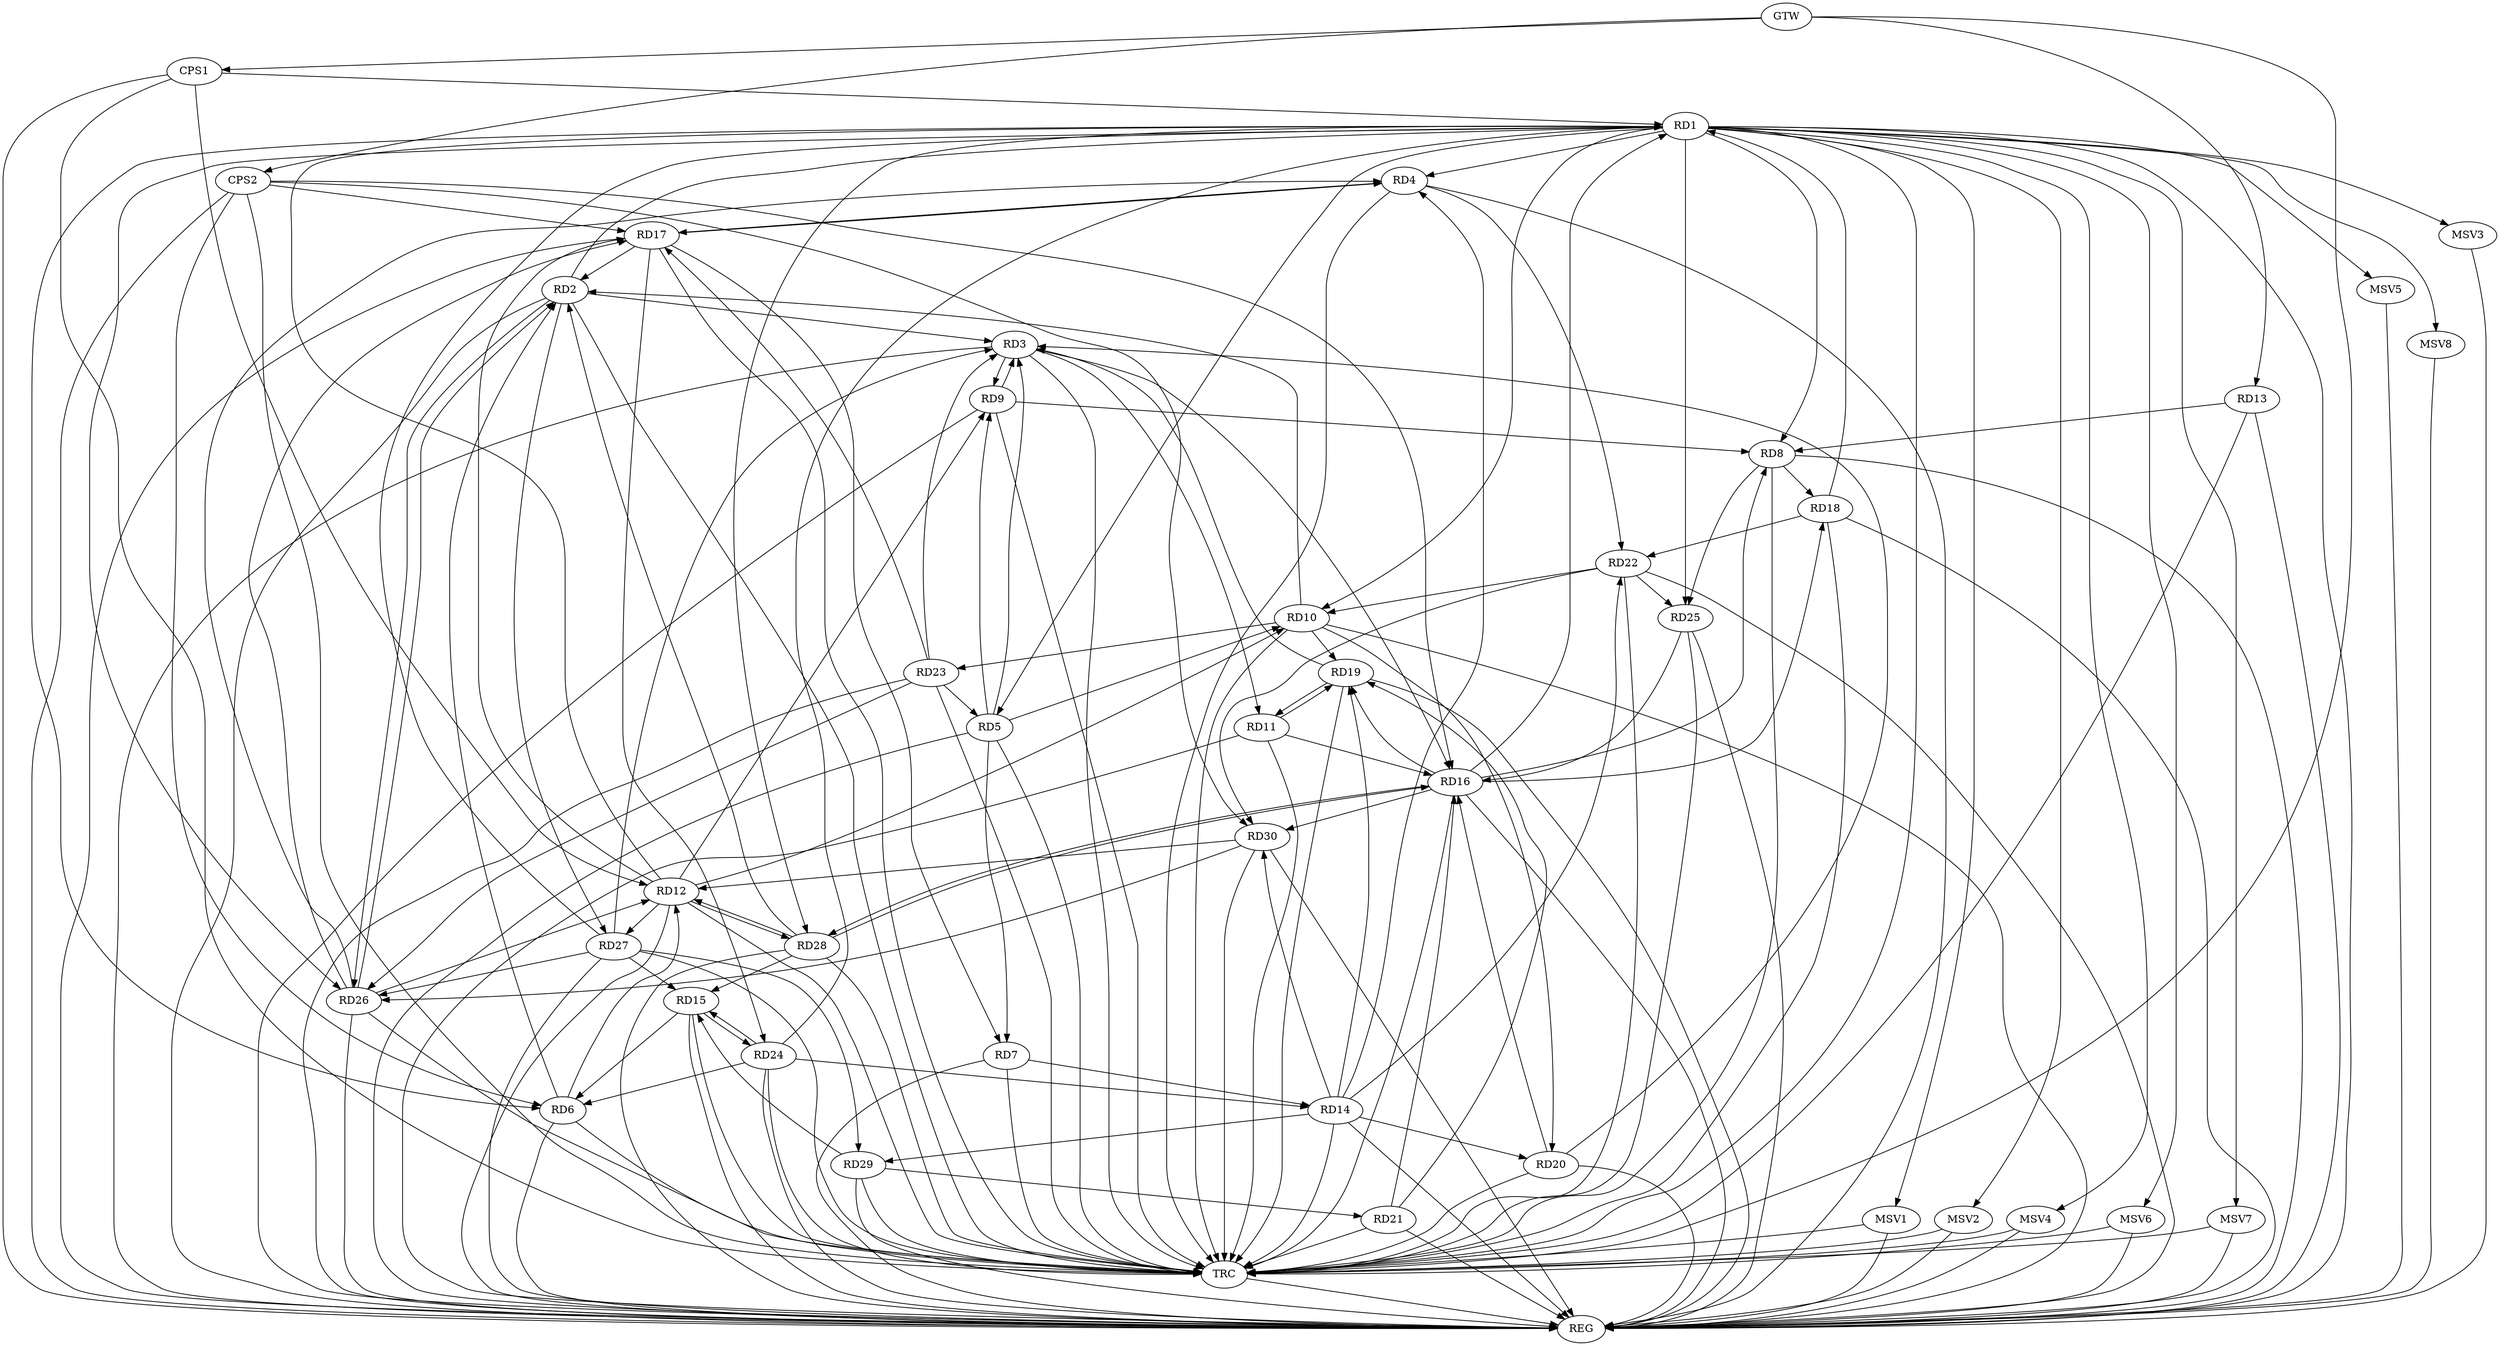 strict digraph G {
  RD1 [ label="RD1" ];
  RD2 [ label="RD2" ];
  RD3 [ label="RD3" ];
  RD4 [ label="RD4" ];
  RD5 [ label="RD5" ];
  RD6 [ label="RD6" ];
  RD7 [ label="RD7" ];
  RD8 [ label="RD8" ];
  RD9 [ label="RD9" ];
  RD10 [ label="RD10" ];
  RD11 [ label="RD11" ];
  RD12 [ label="RD12" ];
  RD13 [ label="RD13" ];
  RD14 [ label="RD14" ];
  RD15 [ label="RD15" ];
  RD16 [ label="RD16" ];
  RD17 [ label="RD17" ];
  RD18 [ label="RD18" ];
  RD19 [ label="RD19" ];
  RD20 [ label="RD20" ];
  RD21 [ label="RD21" ];
  RD22 [ label="RD22" ];
  RD23 [ label="RD23" ];
  RD24 [ label="RD24" ];
  RD25 [ label="RD25" ];
  RD26 [ label="RD26" ];
  RD27 [ label="RD27" ];
  RD28 [ label="RD28" ];
  RD29 [ label="RD29" ];
  RD30 [ label="RD30" ];
  CPS1 [ label="CPS1" ];
  CPS2 [ label="CPS2" ];
  GTW [ label="GTW" ];
  REG [ label="REG" ];
  TRC [ label="TRC" ];
  MSV1 [ label="MSV1" ];
  MSV2 [ label="MSV2" ];
  MSV3 [ label="MSV3" ];
  MSV4 [ label="MSV4" ];
  MSV5 [ label="MSV5" ];
  MSV6 [ label="MSV6" ];
  MSV7 [ label="MSV7" ];
  MSV8 [ label="MSV8" ];
  RD2 -> RD1;
  RD1 -> RD4;
  RD1 -> RD5;
  RD1 -> RD6;
  RD1 -> RD8;
  RD1 -> RD10;
  RD12 -> RD1;
  RD16 -> RD1;
  RD18 -> RD1;
  RD24 -> RD1;
  RD1 -> RD25;
  RD1 -> RD26;
  RD27 -> RD1;
  RD1 -> RD28;
  RD2 -> RD3;
  RD6 -> RD2;
  RD10 -> RD2;
  RD17 -> RD2;
  RD2 -> RD26;
  RD26 -> RD2;
  RD2 -> RD27;
  RD28 -> RD2;
  RD5 -> RD3;
  RD3 -> RD9;
  RD9 -> RD3;
  RD3 -> RD11;
  RD3 -> RD16;
  RD19 -> RD3;
  RD20 -> RD3;
  RD23 -> RD3;
  RD27 -> RD3;
  RD14 -> RD4;
  RD4 -> RD17;
  RD17 -> RD4;
  RD4 -> RD22;
  RD26 -> RD4;
  RD5 -> RD7;
  RD5 -> RD9;
  RD5 -> RD10;
  RD23 -> RD5;
  RD6 -> RD12;
  RD15 -> RD6;
  RD24 -> RD6;
  RD7 -> RD14;
  RD17 -> RD7;
  RD9 -> RD8;
  RD13 -> RD8;
  RD16 -> RD8;
  RD8 -> RD18;
  RD8 -> RD25;
  RD12 -> RD9;
  RD12 -> RD10;
  RD10 -> RD19;
  RD10 -> RD20;
  RD22 -> RD10;
  RD10 -> RD23;
  RD11 -> RD16;
  RD11 -> RD19;
  RD19 -> RD11;
  RD12 -> RD17;
  RD26 -> RD12;
  RD12 -> RD27;
  RD12 -> RD28;
  RD28 -> RD12;
  RD30 -> RD12;
  RD14 -> RD19;
  RD14 -> RD20;
  RD14 -> RD22;
  RD24 -> RD14;
  RD14 -> RD29;
  RD14 -> RD30;
  RD15 -> RD24;
  RD24 -> RD15;
  RD27 -> RD15;
  RD28 -> RD15;
  RD29 -> RD15;
  RD16 -> RD18;
  RD16 -> RD19;
  RD20 -> RD16;
  RD21 -> RD16;
  RD25 -> RD16;
  RD16 -> RD28;
  RD28 -> RD16;
  RD16 -> RD30;
  RD23 -> RD17;
  RD17 -> RD24;
  RD26 -> RD17;
  RD18 -> RD22;
  RD21 -> RD19;
  RD29 -> RD21;
  RD22 -> RD25;
  RD22 -> RD30;
  RD23 -> RD26;
  RD27 -> RD26;
  RD30 -> RD26;
  RD27 -> RD29;
  CPS1 -> RD12;
  CPS1 -> RD1;
  CPS2 -> RD6;
  CPS2 -> RD17;
  CPS2 -> RD30;
  CPS2 -> RD16;
  GTW -> RD13;
  GTW -> CPS1;
  GTW -> CPS2;
  RD1 -> REG;
  RD2 -> REG;
  RD3 -> REG;
  RD4 -> REG;
  RD5 -> REG;
  RD6 -> REG;
  RD7 -> REG;
  RD8 -> REG;
  RD9 -> REG;
  RD10 -> REG;
  RD11 -> REG;
  RD12 -> REG;
  RD13 -> REG;
  RD14 -> REG;
  RD15 -> REG;
  RD16 -> REG;
  RD17 -> REG;
  RD18 -> REG;
  RD19 -> REG;
  RD20 -> REG;
  RD21 -> REG;
  RD22 -> REG;
  RD23 -> REG;
  RD24 -> REG;
  RD25 -> REG;
  RD26 -> REG;
  RD27 -> REG;
  RD28 -> REG;
  RD29 -> REG;
  RD30 -> REG;
  CPS1 -> REG;
  CPS2 -> REG;
  RD1 -> TRC;
  RD2 -> TRC;
  RD3 -> TRC;
  RD4 -> TRC;
  RD5 -> TRC;
  RD6 -> TRC;
  RD7 -> TRC;
  RD8 -> TRC;
  RD9 -> TRC;
  RD10 -> TRC;
  RD11 -> TRC;
  RD12 -> TRC;
  RD13 -> TRC;
  RD14 -> TRC;
  RD15 -> TRC;
  RD16 -> TRC;
  RD17 -> TRC;
  RD18 -> TRC;
  RD19 -> TRC;
  RD20 -> TRC;
  RD21 -> TRC;
  RD22 -> TRC;
  RD23 -> TRC;
  RD24 -> TRC;
  RD25 -> TRC;
  RD26 -> TRC;
  RD27 -> TRC;
  RD28 -> TRC;
  RD29 -> TRC;
  RD30 -> TRC;
  CPS1 -> TRC;
  CPS2 -> TRC;
  GTW -> TRC;
  TRC -> REG;
  RD1 -> MSV1;
  MSV1 -> REG;
  MSV1 -> TRC;
  RD1 -> MSV2;
  MSV2 -> REG;
  MSV2 -> TRC;
  RD1 -> MSV3;
  MSV3 -> REG;
  RD1 -> MSV4;
  MSV4 -> REG;
  MSV4 -> TRC;
  RD1 -> MSV5;
  MSV5 -> REG;
  RD1 -> MSV6;
  MSV6 -> REG;
  MSV6 -> TRC;
  RD1 -> MSV7;
  MSV7 -> REG;
  MSV7 -> TRC;
  RD1 -> MSV8;
  MSV8 -> REG;
}
